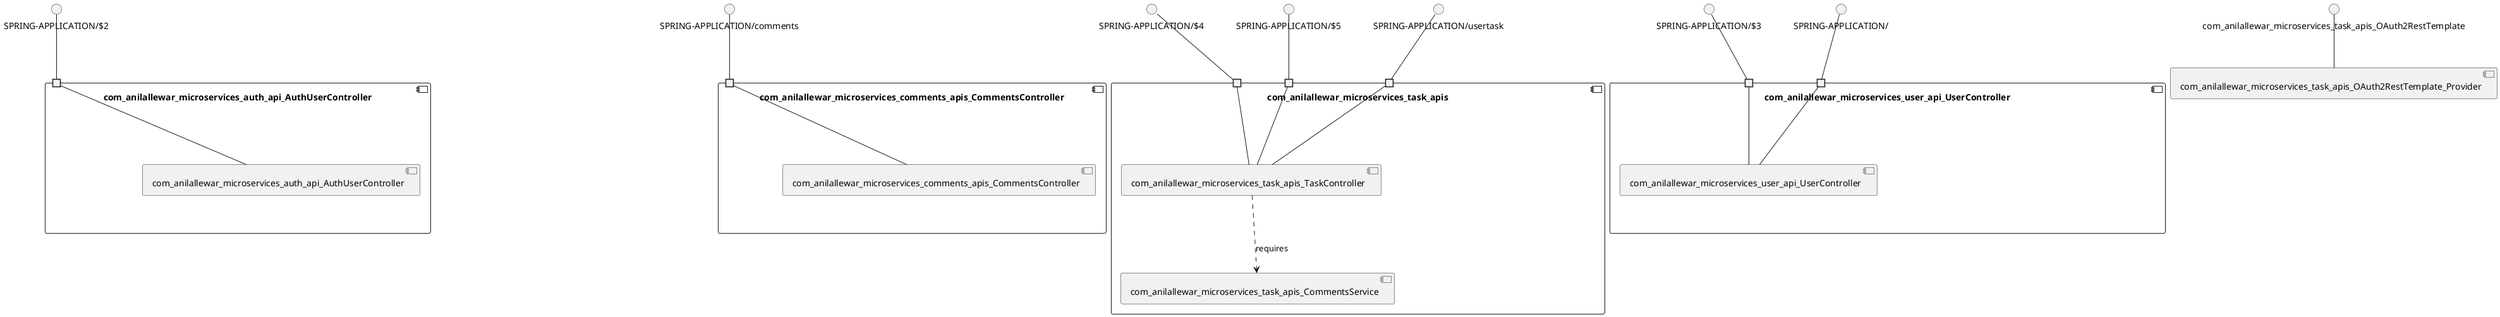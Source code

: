 @startuml
skinparam fixCircleLabelOverlapping true
skinparam componentStyle uml2
component "com_anilallewar_microservices_auth_api_AuthUserController\n\n\n\n\n\n" {
[com_anilallewar_microservices_auth_api_AuthUserController]
portin " " as com_anilallewar_microservices_auth_api_AuthUserController_requires_SPRING_APPLICATION_2
"com_anilallewar_microservices_auth_api_AuthUserController_requires_SPRING_APPLICATION_2"--[com_anilallewar_microservices_auth_api_AuthUserController]
}
interface "SPRING-APPLICATION/$2" as interface.SPRING_APPLICATION_2
interface.SPRING_APPLICATION_2--"com_anilallewar_microservices_auth_api_AuthUserController_requires_SPRING_APPLICATION_2"
component "com_anilallewar_microservices_comments_apis_CommentsController\n\n\n\n\n\n" {
[com_anilallewar_microservices_comments_apis_CommentsController]
portin " " as com_anilallewar_microservices_comments_apis_CommentsController_requires_SPRING_APPLICATION_comments
"com_anilallewar_microservices_comments_apis_CommentsController_requires_SPRING_APPLICATION_comments"--[com_anilallewar_microservices_comments_apis_CommentsController]
}
interface "SPRING-APPLICATION/comments" as interface.SPRING_APPLICATION_comments
interface.SPRING_APPLICATION_comments--"com_anilallewar_microservices_comments_apis_CommentsController_requires_SPRING_APPLICATION_comments"
component "com_anilallewar_microservices_task_apis\n\n\n\n\n\n" {
[com_anilallewar_microservices_task_apis_CommentsService]
[com_anilallewar_microservices_task_apis_TaskController]
portin " " as com_anilallewar_microservices_task_apis_requires_SPRING_APPLICATION_4
portin " " as com_anilallewar_microservices_task_apis_requires_SPRING_APPLICATION_5
portin " " as com_anilallewar_microservices_task_apis_requires_SPRING_APPLICATION_usertask
[com_anilallewar_microservices_task_apis_TaskController]..>[com_anilallewar_microservices_task_apis_CommentsService] : requires
"com_anilallewar_microservices_task_apis_requires_SPRING_APPLICATION_usertask"--[com_anilallewar_microservices_task_apis_TaskController]
"com_anilallewar_microservices_task_apis_requires_SPRING_APPLICATION_4"--[com_anilallewar_microservices_task_apis_TaskController]
"com_anilallewar_microservices_task_apis_requires_SPRING_APPLICATION_5"--[com_anilallewar_microservices_task_apis_TaskController]
}
interface "SPRING-APPLICATION/$4" as interface.SPRING_APPLICATION_4
interface.SPRING_APPLICATION_4--"com_anilallewar_microservices_task_apis_requires_SPRING_APPLICATION_4"
interface "SPRING-APPLICATION/$5" as interface.SPRING_APPLICATION_5
interface.SPRING_APPLICATION_5--"com_anilallewar_microservices_task_apis_requires_SPRING_APPLICATION_5"
interface "SPRING-APPLICATION/usertask" as interface.SPRING_APPLICATION_usertask
interface.SPRING_APPLICATION_usertask--"com_anilallewar_microservices_task_apis_requires_SPRING_APPLICATION_usertask"
component "com_anilallewar_microservices_user_api_UserController\n\n\n\n\n\n" {
[com_anilallewar_microservices_user_api_UserController]
portin " " as com_anilallewar_microservices_user_api_UserController_requires_SPRING_APPLICATION_3
portin " " as com_anilallewar_microservices_user_api_UserController_requires_SPRING_APPLICATION_
"com_anilallewar_microservices_user_api_UserController_requires_SPRING_APPLICATION_"--[com_anilallewar_microservices_user_api_UserController]
"com_anilallewar_microservices_user_api_UserController_requires_SPRING_APPLICATION_3"--[com_anilallewar_microservices_user_api_UserController]
}
interface "SPRING-APPLICATION/$3" as interface.SPRING_APPLICATION_3
interface.SPRING_APPLICATION_3--"com_anilallewar_microservices_user_api_UserController_requires_SPRING_APPLICATION_3"
interface "SPRING-APPLICATION/" as interface.SPRING_APPLICATION_
interface.SPRING_APPLICATION_--"com_anilallewar_microservices_user_api_UserController_requires_SPRING_APPLICATION_"
interface "com_anilallewar_microservices_task_apis_OAuth2RestTemplate" as interface.com_anilallewar_microservices_task_apis_OAuth2RestTemplate
interface.com_anilallewar_microservices_task_apis_OAuth2RestTemplate--[com_anilallewar_microservices_task_apis_OAuth2RestTemplate_Provider]

@enduml
